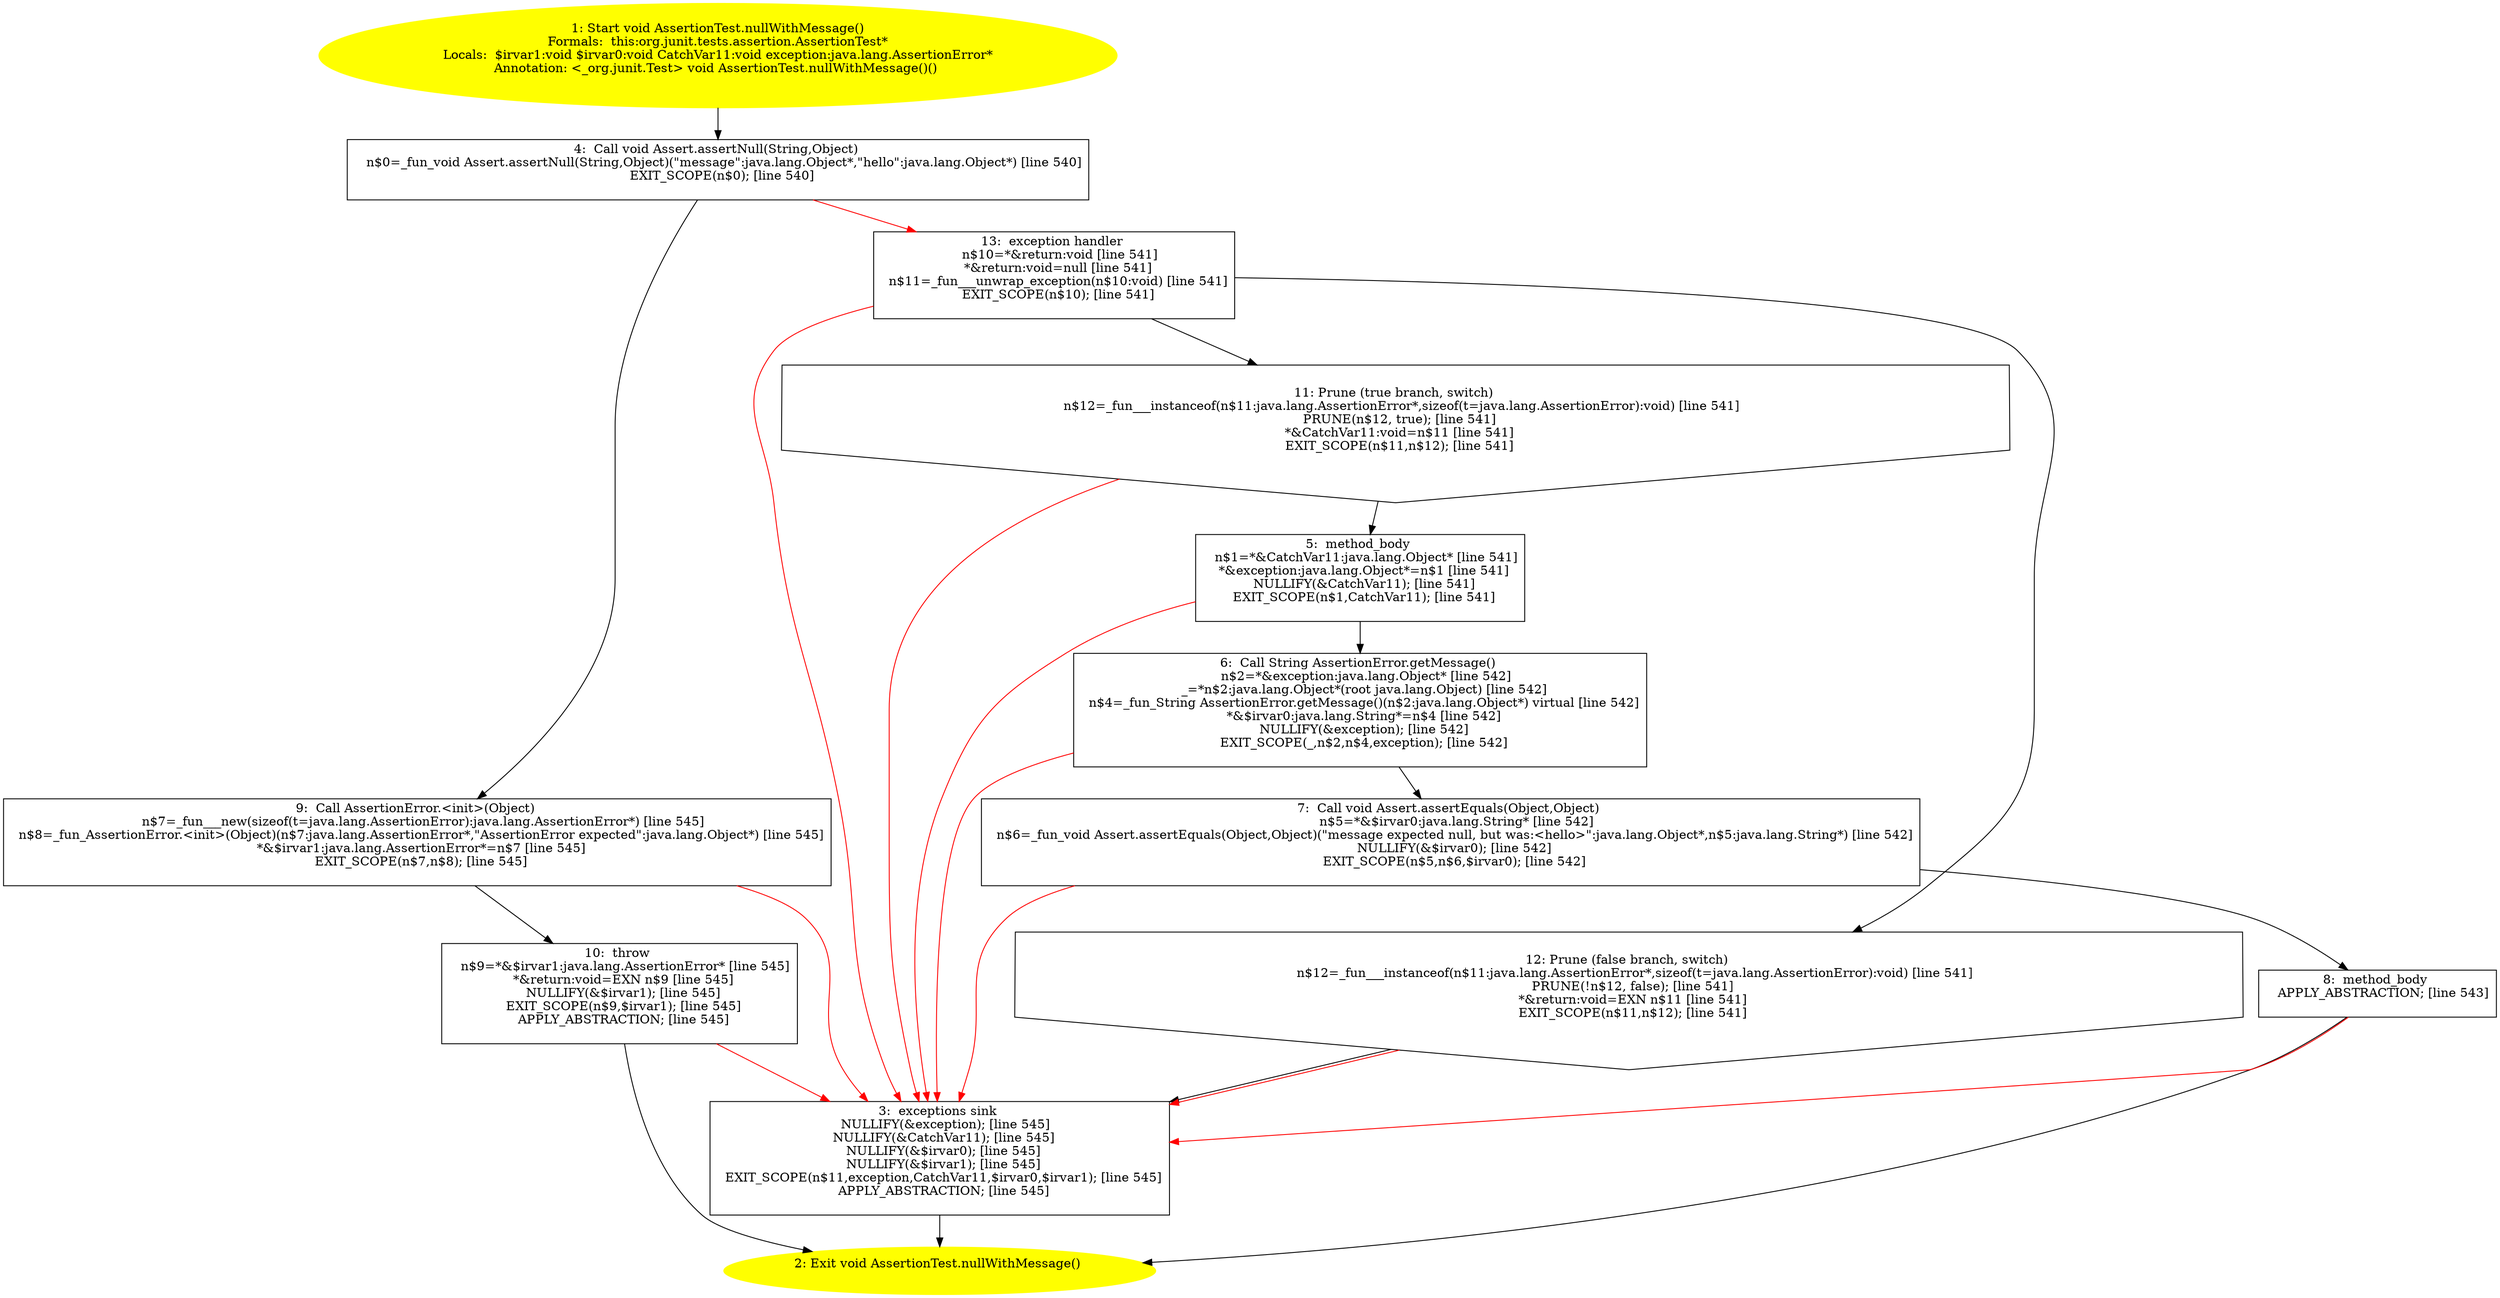 /* @generated */
digraph cfg {
"org.junit.tests.assertion.AssertionTest.nullWithMessage():void.bd1c6841d21c1b15e98dc8bd31add4cc_1" [label="1: Start void AssertionTest.nullWithMessage()\nFormals:  this:org.junit.tests.assertion.AssertionTest*\nLocals:  $irvar1:void $irvar0:void CatchVar11:void exception:java.lang.AssertionError*\nAnnotation: <_org.junit.Test> void AssertionTest.nullWithMessage()() \n  " color=yellow style=filled]
	

	 "org.junit.tests.assertion.AssertionTest.nullWithMessage():void.bd1c6841d21c1b15e98dc8bd31add4cc_1" -> "org.junit.tests.assertion.AssertionTest.nullWithMessage():void.bd1c6841d21c1b15e98dc8bd31add4cc_4" ;
"org.junit.tests.assertion.AssertionTest.nullWithMessage():void.bd1c6841d21c1b15e98dc8bd31add4cc_2" [label="2: Exit void AssertionTest.nullWithMessage() \n  " color=yellow style=filled]
	

"org.junit.tests.assertion.AssertionTest.nullWithMessage():void.bd1c6841d21c1b15e98dc8bd31add4cc_3" [label="3:  exceptions sink \n   NULLIFY(&exception); [line 545]\n  NULLIFY(&CatchVar11); [line 545]\n  NULLIFY(&$irvar0); [line 545]\n  NULLIFY(&$irvar1); [line 545]\n  EXIT_SCOPE(n$11,exception,CatchVar11,$irvar0,$irvar1); [line 545]\n  APPLY_ABSTRACTION; [line 545]\n " shape="box"]
	

	 "org.junit.tests.assertion.AssertionTest.nullWithMessage():void.bd1c6841d21c1b15e98dc8bd31add4cc_3" -> "org.junit.tests.assertion.AssertionTest.nullWithMessage():void.bd1c6841d21c1b15e98dc8bd31add4cc_2" ;
"org.junit.tests.assertion.AssertionTest.nullWithMessage():void.bd1c6841d21c1b15e98dc8bd31add4cc_4" [label="4:  Call void Assert.assertNull(String,Object) \n   n$0=_fun_void Assert.assertNull(String,Object)(\"message\":java.lang.Object*,\"hello\":java.lang.Object*) [line 540]\n  EXIT_SCOPE(n$0); [line 540]\n " shape="box"]
	

	 "org.junit.tests.assertion.AssertionTest.nullWithMessage():void.bd1c6841d21c1b15e98dc8bd31add4cc_4" -> "org.junit.tests.assertion.AssertionTest.nullWithMessage():void.bd1c6841d21c1b15e98dc8bd31add4cc_9" ;
	 "org.junit.tests.assertion.AssertionTest.nullWithMessage():void.bd1c6841d21c1b15e98dc8bd31add4cc_4" -> "org.junit.tests.assertion.AssertionTest.nullWithMessage():void.bd1c6841d21c1b15e98dc8bd31add4cc_13" [color="red" ];
"org.junit.tests.assertion.AssertionTest.nullWithMessage():void.bd1c6841d21c1b15e98dc8bd31add4cc_5" [label="5:  method_body \n   n$1=*&CatchVar11:java.lang.Object* [line 541]\n  *&exception:java.lang.Object*=n$1 [line 541]\n  NULLIFY(&CatchVar11); [line 541]\n  EXIT_SCOPE(n$1,CatchVar11); [line 541]\n " shape="box"]
	

	 "org.junit.tests.assertion.AssertionTest.nullWithMessage():void.bd1c6841d21c1b15e98dc8bd31add4cc_5" -> "org.junit.tests.assertion.AssertionTest.nullWithMessage():void.bd1c6841d21c1b15e98dc8bd31add4cc_6" ;
	 "org.junit.tests.assertion.AssertionTest.nullWithMessage():void.bd1c6841d21c1b15e98dc8bd31add4cc_5" -> "org.junit.tests.assertion.AssertionTest.nullWithMessage():void.bd1c6841d21c1b15e98dc8bd31add4cc_3" [color="red" ];
"org.junit.tests.assertion.AssertionTest.nullWithMessage():void.bd1c6841d21c1b15e98dc8bd31add4cc_6" [label="6:  Call String AssertionError.getMessage() \n   n$2=*&exception:java.lang.Object* [line 542]\n  _=*n$2:java.lang.Object*(root java.lang.Object) [line 542]\n  n$4=_fun_String AssertionError.getMessage()(n$2:java.lang.Object*) virtual [line 542]\n  *&$irvar0:java.lang.String*=n$4 [line 542]\n  NULLIFY(&exception); [line 542]\n  EXIT_SCOPE(_,n$2,n$4,exception); [line 542]\n " shape="box"]
	

	 "org.junit.tests.assertion.AssertionTest.nullWithMessage():void.bd1c6841d21c1b15e98dc8bd31add4cc_6" -> "org.junit.tests.assertion.AssertionTest.nullWithMessage():void.bd1c6841d21c1b15e98dc8bd31add4cc_7" ;
	 "org.junit.tests.assertion.AssertionTest.nullWithMessage():void.bd1c6841d21c1b15e98dc8bd31add4cc_6" -> "org.junit.tests.assertion.AssertionTest.nullWithMessage():void.bd1c6841d21c1b15e98dc8bd31add4cc_3" [color="red" ];
"org.junit.tests.assertion.AssertionTest.nullWithMessage():void.bd1c6841d21c1b15e98dc8bd31add4cc_7" [label="7:  Call void Assert.assertEquals(Object,Object) \n   n$5=*&$irvar0:java.lang.String* [line 542]\n  n$6=_fun_void Assert.assertEquals(Object,Object)(\"message expected null, but was:<hello>\":java.lang.Object*,n$5:java.lang.String*) [line 542]\n  NULLIFY(&$irvar0); [line 542]\n  EXIT_SCOPE(n$5,n$6,$irvar0); [line 542]\n " shape="box"]
	

	 "org.junit.tests.assertion.AssertionTest.nullWithMessage():void.bd1c6841d21c1b15e98dc8bd31add4cc_7" -> "org.junit.tests.assertion.AssertionTest.nullWithMessage():void.bd1c6841d21c1b15e98dc8bd31add4cc_8" ;
	 "org.junit.tests.assertion.AssertionTest.nullWithMessage():void.bd1c6841d21c1b15e98dc8bd31add4cc_7" -> "org.junit.tests.assertion.AssertionTest.nullWithMessage():void.bd1c6841d21c1b15e98dc8bd31add4cc_3" [color="red" ];
"org.junit.tests.assertion.AssertionTest.nullWithMessage():void.bd1c6841d21c1b15e98dc8bd31add4cc_8" [label="8:  method_body \n   APPLY_ABSTRACTION; [line 543]\n " shape="box"]
	

	 "org.junit.tests.assertion.AssertionTest.nullWithMessage():void.bd1c6841d21c1b15e98dc8bd31add4cc_8" -> "org.junit.tests.assertion.AssertionTest.nullWithMessage():void.bd1c6841d21c1b15e98dc8bd31add4cc_2" ;
	 "org.junit.tests.assertion.AssertionTest.nullWithMessage():void.bd1c6841d21c1b15e98dc8bd31add4cc_8" -> "org.junit.tests.assertion.AssertionTest.nullWithMessage():void.bd1c6841d21c1b15e98dc8bd31add4cc_3" [color="red" ];
"org.junit.tests.assertion.AssertionTest.nullWithMessage():void.bd1c6841d21c1b15e98dc8bd31add4cc_9" [label="9:  Call AssertionError.<init>(Object) \n   n$7=_fun___new(sizeof(t=java.lang.AssertionError):java.lang.AssertionError*) [line 545]\n  n$8=_fun_AssertionError.<init>(Object)(n$7:java.lang.AssertionError*,\"AssertionError expected\":java.lang.Object*) [line 545]\n  *&$irvar1:java.lang.AssertionError*=n$7 [line 545]\n  EXIT_SCOPE(n$7,n$8); [line 545]\n " shape="box"]
	

	 "org.junit.tests.assertion.AssertionTest.nullWithMessage():void.bd1c6841d21c1b15e98dc8bd31add4cc_9" -> "org.junit.tests.assertion.AssertionTest.nullWithMessage():void.bd1c6841d21c1b15e98dc8bd31add4cc_10" ;
	 "org.junit.tests.assertion.AssertionTest.nullWithMessage():void.bd1c6841d21c1b15e98dc8bd31add4cc_9" -> "org.junit.tests.assertion.AssertionTest.nullWithMessage():void.bd1c6841d21c1b15e98dc8bd31add4cc_3" [color="red" ];
"org.junit.tests.assertion.AssertionTest.nullWithMessage():void.bd1c6841d21c1b15e98dc8bd31add4cc_10" [label="10:  throw \n   n$9=*&$irvar1:java.lang.AssertionError* [line 545]\n  *&return:void=EXN n$9 [line 545]\n  NULLIFY(&$irvar1); [line 545]\n  EXIT_SCOPE(n$9,$irvar1); [line 545]\n  APPLY_ABSTRACTION; [line 545]\n " shape="box"]
	

	 "org.junit.tests.assertion.AssertionTest.nullWithMessage():void.bd1c6841d21c1b15e98dc8bd31add4cc_10" -> "org.junit.tests.assertion.AssertionTest.nullWithMessage():void.bd1c6841d21c1b15e98dc8bd31add4cc_2" ;
	 "org.junit.tests.assertion.AssertionTest.nullWithMessage():void.bd1c6841d21c1b15e98dc8bd31add4cc_10" -> "org.junit.tests.assertion.AssertionTest.nullWithMessage():void.bd1c6841d21c1b15e98dc8bd31add4cc_3" [color="red" ];
"org.junit.tests.assertion.AssertionTest.nullWithMessage():void.bd1c6841d21c1b15e98dc8bd31add4cc_11" [label="11: Prune (true branch, switch) \n   n$12=_fun___instanceof(n$11:java.lang.AssertionError*,sizeof(t=java.lang.AssertionError):void) [line 541]\n  PRUNE(n$12, true); [line 541]\n  *&CatchVar11:void=n$11 [line 541]\n  EXIT_SCOPE(n$11,n$12); [line 541]\n " shape="invhouse"]
	

	 "org.junit.tests.assertion.AssertionTest.nullWithMessage():void.bd1c6841d21c1b15e98dc8bd31add4cc_11" -> "org.junit.tests.assertion.AssertionTest.nullWithMessage():void.bd1c6841d21c1b15e98dc8bd31add4cc_5" ;
	 "org.junit.tests.assertion.AssertionTest.nullWithMessage():void.bd1c6841d21c1b15e98dc8bd31add4cc_11" -> "org.junit.tests.assertion.AssertionTest.nullWithMessage():void.bd1c6841d21c1b15e98dc8bd31add4cc_3" [color="red" ];
"org.junit.tests.assertion.AssertionTest.nullWithMessage():void.bd1c6841d21c1b15e98dc8bd31add4cc_12" [label="12: Prune (false branch, switch) \n   n$12=_fun___instanceof(n$11:java.lang.AssertionError*,sizeof(t=java.lang.AssertionError):void) [line 541]\n  PRUNE(!n$12, false); [line 541]\n  *&return:void=EXN n$11 [line 541]\n  EXIT_SCOPE(n$11,n$12); [line 541]\n " shape="invhouse"]
	

	 "org.junit.tests.assertion.AssertionTest.nullWithMessage():void.bd1c6841d21c1b15e98dc8bd31add4cc_12" -> "org.junit.tests.assertion.AssertionTest.nullWithMessage():void.bd1c6841d21c1b15e98dc8bd31add4cc_3" ;
	 "org.junit.tests.assertion.AssertionTest.nullWithMessage():void.bd1c6841d21c1b15e98dc8bd31add4cc_12" -> "org.junit.tests.assertion.AssertionTest.nullWithMessage():void.bd1c6841d21c1b15e98dc8bd31add4cc_3" [color="red" ];
"org.junit.tests.assertion.AssertionTest.nullWithMessage():void.bd1c6841d21c1b15e98dc8bd31add4cc_13" [label="13:  exception handler \n   n$10=*&return:void [line 541]\n  *&return:void=null [line 541]\n  n$11=_fun___unwrap_exception(n$10:void) [line 541]\n  EXIT_SCOPE(n$10); [line 541]\n " shape="box"]
	

	 "org.junit.tests.assertion.AssertionTest.nullWithMessage():void.bd1c6841d21c1b15e98dc8bd31add4cc_13" -> "org.junit.tests.assertion.AssertionTest.nullWithMessage():void.bd1c6841d21c1b15e98dc8bd31add4cc_11" ;
	 "org.junit.tests.assertion.AssertionTest.nullWithMessage():void.bd1c6841d21c1b15e98dc8bd31add4cc_13" -> "org.junit.tests.assertion.AssertionTest.nullWithMessage():void.bd1c6841d21c1b15e98dc8bd31add4cc_12" ;
	 "org.junit.tests.assertion.AssertionTest.nullWithMessage():void.bd1c6841d21c1b15e98dc8bd31add4cc_13" -> "org.junit.tests.assertion.AssertionTest.nullWithMessage():void.bd1c6841d21c1b15e98dc8bd31add4cc_3" [color="red" ];
}
